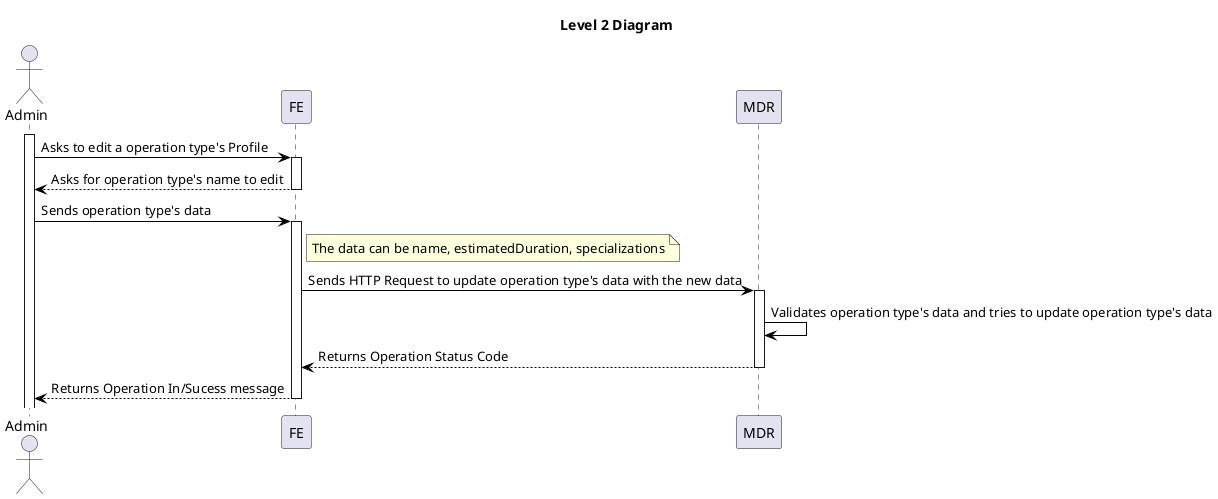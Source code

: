 @startuml level_2

title Level 2 Diagram

hide empty members
'skinparam Linetype ortho

skinparam class {
    BackgroundColor<<valueObject>> #D6EAF8
    BackgroundColor<<root>> #FDEBD0
    BackgroundColor<<service>> #D1F2EB
    BackgroundColor #FEF9E7
    ArrowColor Black
}

skinparam package {
    BackgroundColor #EBF5FB
}

actor Admin as A
participant "FE" as FE
participant "MDR" as MDR

activate A
A -> FE: Asks to edit a operation type's Profile
activate FE
FE --> A: Asks for operation type's name to edit
deactivate FE
A -> FE: Sends operation type's data
note right of FE: The data can be name, estimatedDuration, specializations
activate FE
FE -> MDR: Sends HTTP Request to update operation type's data with the new data
activate MDR
MDR -> MDR: Validates operation type's data and tries to update operation type's data
MDR --> FE : Returns Operation Status Code
deactivate MDR
FE --> A: Returns Operation In/Sucess message
deactivate FE

@enduml